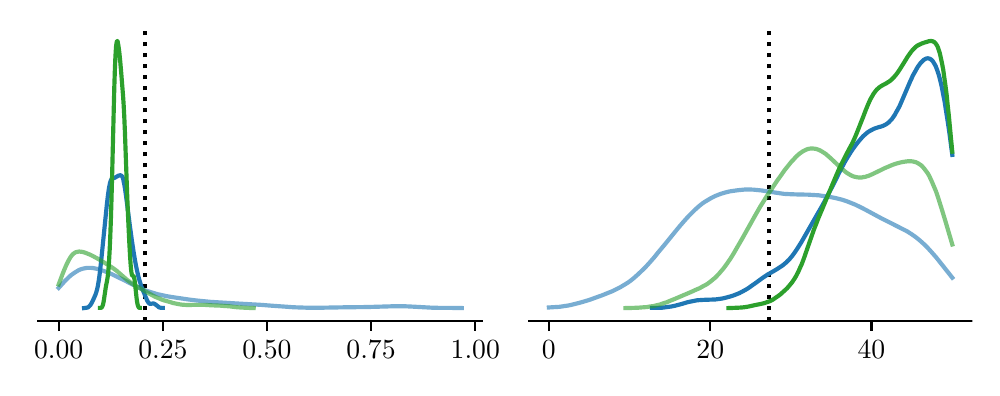 \begingroup%
\makeatletter%
\begin{pgfpicture}%
\pgfpathrectangle{\pgfpointorigin}{\pgfqpoint{4.723in}{1.7in}}%
\pgfusepath{use as bounding box, clip}%
\begin{pgfscope}%
\pgfsetbuttcap%
\pgfsetmiterjoin%
\pgfsetlinewidth{0.0pt}%
\definecolor{currentstroke}{rgb}{1.0,1.0,1.0}%
\pgfsetstrokecolor{currentstroke}%
\pgfsetstrokeopacity{0.0}%
\pgfsetdash{}{0pt}%
\pgfpathmoveto{\pgfqpoint{0.0in}{0.0in}}%
\pgfpathlineto{\pgfqpoint{4.723in}{0.0in}}%
\pgfpathlineto{\pgfqpoint{4.723in}{1.7in}}%
\pgfpathlineto{\pgfqpoint{0.0in}{1.7in}}%
\pgfpathclose%
\pgfusepath{}%
\end{pgfscope}%
\begin{pgfscope}%
\pgfsetbuttcap%
\pgfsetmiterjoin%
\definecolor{currentfill}{rgb}{1.0,1.0,1.0}%
\pgfsetfillcolor{currentfill}%
\pgfsetlinewidth{0.0pt}%
\definecolor{currentstroke}{rgb}{0.0,0.0,0.0}%
\pgfsetstrokecolor{currentstroke}%
\pgfsetstrokeopacity{0.0}%
\pgfsetdash{}{0pt}%
\pgfpathmoveto{\pgfqpoint{0.054in}{0.232in}}%
\pgfpathlineto{\pgfqpoint{2.272in}{0.232in}}%
\pgfpathlineto{\pgfqpoint{2.272in}{1.7in}}%
\pgfpathlineto{\pgfqpoint{0.054in}{1.7in}}%
\pgfpathclose%
\pgfusepath{fill}%
\end{pgfscope}%
\begin{pgfscope}%
\pgfsetbuttcap%
\pgfsetroundjoin%
\definecolor{currentfill}{rgb}{0.0,0.0,0.0}%
\pgfsetfillcolor{currentfill}%
\pgfsetlinewidth{0.803pt}%
\definecolor{currentstroke}{rgb}{0.0,0.0,0.0}%
\pgfsetstrokecolor{currentstroke}%
\pgfsetdash{}{0pt}%
\pgfsys@defobject{currentmarker}{\pgfqpoint{0.0in}{-0.049in}}{\pgfqpoint{0.0in}{0.0in}}{%
\pgfpathmoveto{\pgfqpoint{0.0in}{0.0in}}%
\pgfpathlineto{\pgfqpoint{0.0in}{-0.049in}}%
\pgfusepath{stroke,fill}%
}%
\begin{pgfscope}%
\pgfsys@transformshift{0.155in}{0.232in}%
\pgfsys@useobject{currentmarker}{}%
\end{pgfscope}%
\end{pgfscope}%
\begin{pgfscope}%
\definecolor{textcolor}{rgb}{0.0,0.0,0.0}%
\pgfsetstrokecolor{textcolor}%
\pgfsetfillcolor{textcolor}%
\pgftext[x=0.155in,y=0.134in,,top]{\color{textcolor}\rmfamily\fontsize{10.0}{12.0}\selectfont 0.00}%
\end{pgfscope}%
\begin{pgfscope}%
\pgfsetbuttcap%
\pgfsetroundjoin%
\definecolor{currentfill}{rgb}{0.0,0.0,0.0}%
\pgfsetfillcolor{currentfill}%
\pgfsetlinewidth{0.803pt}%
\definecolor{currentstroke}{rgb}{0.0,0.0,0.0}%
\pgfsetstrokecolor{currentstroke}%
\pgfsetdash{}{0pt}%
\pgfsys@defobject{currentmarker}{\pgfqpoint{0.0in}{-0.049in}}{\pgfqpoint{0.0in}{0.0in}}{%
\pgfpathmoveto{\pgfqpoint{0.0in}{0.0in}}%
\pgfpathlineto{\pgfqpoint{0.0in}{-0.049in}}%
\pgfusepath{stroke,fill}%
}%
\begin{pgfscope}%
\pgfsys@transformshift{0.676in}{0.232in}%
\pgfsys@useobject{currentmarker}{}%
\end{pgfscope}%
\end{pgfscope}%
\begin{pgfscope}%
\definecolor{textcolor}{rgb}{0.0,0.0,0.0}%
\pgfsetstrokecolor{textcolor}%
\pgfsetfillcolor{textcolor}%
\pgftext[x=0.676in,y=0.134in,,top]{\color{textcolor}\rmfamily\fontsize{10.0}{12.0}\selectfont 0.25}%
\end{pgfscope}%
\begin{pgfscope}%
\pgfsetbuttcap%
\pgfsetroundjoin%
\definecolor{currentfill}{rgb}{0.0,0.0,0.0}%
\pgfsetfillcolor{currentfill}%
\pgfsetlinewidth{0.803pt}%
\definecolor{currentstroke}{rgb}{0.0,0.0,0.0}%
\pgfsetstrokecolor{currentstroke}%
\pgfsetdash{}{0pt}%
\pgfsys@defobject{currentmarker}{\pgfqpoint{0.0in}{-0.049in}}{\pgfqpoint{0.0in}{0.0in}}{%
\pgfpathmoveto{\pgfqpoint{0.0in}{0.0in}}%
\pgfpathlineto{\pgfqpoint{0.0in}{-0.049in}}%
\pgfusepath{stroke,fill}%
}%
\begin{pgfscope}%
\pgfsys@transformshift{1.196in}{0.232in}%
\pgfsys@useobject{currentmarker}{}%
\end{pgfscope}%
\end{pgfscope}%
\begin{pgfscope}%
\definecolor{textcolor}{rgb}{0.0,0.0,0.0}%
\pgfsetstrokecolor{textcolor}%
\pgfsetfillcolor{textcolor}%
\pgftext[x=1.196in,y=0.134in,,top]{\color{textcolor}\rmfamily\fontsize{10.0}{12.0}\selectfont 0.50}%
\end{pgfscope}%
\begin{pgfscope}%
\pgfsetbuttcap%
\pgfsetroundjoin%
\definecolor{currentfill}{rgb}{0.0,0.0,0.0}%
\pgfsetfillcolor{currentfill}%
\pgfsetlinewidth{0.803pt}%
\definecolor{currentstroke}{rgb}{0.0,0.0,0.0}%
\pgfsetstrokecolor{currentstroke}%
\pgfsetdash{}{0pt}%
\pgfsys@defobject{currentmarker}{\pgfqpoint{0.0in}{-0.049in}}{\pgfqpoint{0.0in}{0.0in}}{%
\pgfpathmoveto{\pgfqpoint{0.0in}{0.0in}}%
\pgfpathlineto{\pgfqpoint{0.0in}{-0.049in}}%
\pgfusepath{stroke,fill}%
}%
\begin{pgfscope}%
\pgfsys@transformshift{1.717in}{0.232in}%
\pgfsys@useobject{currentmarker}{}%
\end{pgfscope}%
\end{pgfscope}%
\begin{pgfscope}%
\definecolor{textcolor}{rgb}{0.0,0.0,0.0}%
\pgfsetstrokecolor{textcolor}%
\pgfsetfillcolor{textcolor}%
\pgftext[x=1.717in,y=0.134in,,top]{\color{textcolor}\rmfamily\fontsize{10.0}{12.0}\selectfont 0.75}%
\end{pgfscope}%
\begin{pgfscope}%
\pgfsetbuttcap%
\pgfsetroundjoin%
\definecolor{currentfill}{rgb}{0.0,0.0,0.0}%
\pgfsetfillcolor{currentfill}%
\pgfsetlinewidth{0.803pt}%
\definecolor{currentstroke}{rgb}{0.0,0.0,0.0}%
\pgfsetstrokecolor{currentstroke}%
\pgfsetdash{}{0pt}%
\pgfsys@defobject{currentmarker}{\pgfqpoint{0.0in}{-0.049in}}{\pgfqpoint{0.0in}{0.0in}}{%
\pgfpathmoveto{\pgfqpoint{0.0in}{0.0in}}%
\pgfpathlineto{\pgfqpoint{0.0in}{-0.049in}}%
\pgfusepath{stroke,fill}%
}%
\begin{pgfscope}%
\pgfsys@transformshift{2.238in}{0.232in}%
\pgfsys@useobject{currentmarker}{}%
\end{pgfscope}%
\end{pgfscope}%
\begin{pgfscope}%
\definecolor{textcolor}{rgb}{0.0,0.0,0.0}%
\pgfsetstrokecolor{textcolor}%
\pgfsetfillcolor{textcolor}%
\pgftext[x=2.238in,y=0.134in,,top]{\color{textcolor}\rmfamily\fontsize{10.0}{12.0}\selectfont 1.00}%
\end{pgfscope}%
\begin{pgfscope}%
\pgfpathrectangle{\pgfqpoint{0.054in}{0.232in}}{\pgfqpoint{2.218in}{1.468in}}%
\pgfusepath{clip}%
\pgfsetbuttcap%
\pgfsetroundjoin%
\pgfsetlinewidth{1.506pt}%
\definecolor{currentstroke}{rgb}{0.0,0.0,0.0}%
\pgfsetstrokecolor{currentstroke}%
\pgfsetdash{{1.5pt}{2.475pt}}{0.0pt}%
\pgfpathmoveto{\pgfqpoint{0.586in}{0.232in}}%
\pgfpathlineto{\pgfqpoint{0.586in}{1.7in}}%
\pgfusepath{stroke}%
\end{pgfscope}%
\begin{pgfscope}%
\pgfpathrectangle{\pgfqpoint{0.054in}{0.232in}}{\pgfqpoint{2.218in}{1.468in}}%
\pgfusepath{clip}%
\pgfsetrectcap%
\pgfsetroundjoin%
\pgfsetlinewidth{1.506pt}%
\definecolor{currentstroke}{rgb}{0.122,0.467,0.706}%
\pgfsetstrokecolor{currentstroke}%
\pgfsetstrokeopacity{0.6}%
\pgfsetdash{}{0pt}%
\pgfpathmoveto{\pgfqpoint{0.155in}{0.399in}}%
\pgfpathlineto{\pgfqpoint{0.185in}{0.432in}}%
\pgfpathlineto{\pgfqpoint{0.195in}{0.442in}}%
\pgfpathlineto{\pgfqpoint{0.205in}{0.452in}}%
\pgfpathlineto{\pgfqpoint{0.215in}{0.461in}}%
\pgfpathlineto{\pgfqpoint{0.226in}{0.469in}}%
\pgfpathlineto{\pgfqpoint{0.236in}{0.476in}}%
\pgfpathlineto{\pgfqpoint{0.246in}{0.482in}}%
\pgfpathlineto{\pgfqpoint{0.256in}{0.488in}}%
\pgfpathlineto{\pgfqpoint{0.266in}{0.492in}}%
\pgfpathlineto{\pgfqpoint{0.276in}{0.495in}}%
\pgfpathlineto{\pgfqpoint{0.286in}{0.497in}}%
\pgfpathlineto{\pgfqpoint{0.296in}{0.499in}}%
\pgfpathlineto{\pgfqpoint{0.307in}{0.499in}}%
\pgfpathlineto{\pgfqpoint{0.317in}{0.499in}}%
\pgfpathlineto{\pgfqpoint{0.327in}{0.498in}}%
\pgfpathlineto{\pgfqpoint{0.337in}{0.496in}}%
\pgfpathlineto{\pgfqpoint{0.347in}{0.494in}}%
\pgfpathlineto{\pgfqpoint{0.357in}{0.491in}}%
\pgfpathlineto{\pgfqpoint{0.367in}{0.488in}}%
\pgfpathlineto{\pgfqpoint{0.388in}{0.481in}}%
\pgfpathlineto{\pgfqpoint{0.408in}{0.473in}}%
\pgfpathlineto{\pgfqpoint{0.428in}{0.464in}}%
\pgfpathlineto{\pgfqpoint{0.448in}{0.454in}}%
\pgfpathlineto{\pgfqpoint{0.479in}{0.439in}}%
\pgfpathlineto{\pgfqpoint{0.53in}{0.413in}}%
\pgfpathlineto{\pgfqpoint{0.55in}{0.403in}}%
\pgfpathlineto{\pgfqpoint{0.57in}{0.394in}}%
\pgfpathlineto{\pgfqpoint{0.59in}{0.386in}}%
\pgfpathlineto{\pgfqpoint{0.611in}{0.379in}}%
\pgfpathlineto{\pgfqpoint{0.631in}{0.373in}}%
\pgfpathlineto{\pgfqpoint{0.651in}{0.367in}}%
\pgfpathlineto{\pgfqpoint{0.671in}{0.363in}}%
\pgfpathlineto{\pgfqpoint{0.692in}{0.358in}}%
\pgfpathlineto{\pgfqpoint{0.722in}{0.353in}}%
\pgfpathlineto{\pgfqpoint{0.763in}{0.347in}}%
\pgfpathlineto{\pgfqpoint{0.803in}{0.341in}}%
\pgfpathlineto{\pgfqpoint{0.844in}{0.336in}}%
\pgfpathlineto{\pgfqpoint{0.874in}{0.333in}}%
\pgfpathlineto{\pgfqpoint{0.915in}{0.329in}}%
\pgfpathlineto{\pgfqpoint{0.965in}{0.326in}}%
\pgfpathlineto{\pgfqpoint{1.046in}{0.321in}}%
\pgfpathlineto{\pgfqpoint{1.168in}{0.314in}}%
\pgfpathlineto{\pgfqpoint{1.218in}{0.31in}}%
\pgfpathlineto{\pgfqpoint{1.289in}{0.305in}}%
\pgfpathlineto{\pgfqpoint{1.33in}{0.302in}}%
\pgfpathlineto{\pgfqpoint{1.36in}{0.301in}}%
\pgfpathlineto{\pgfqpoint{1.391in}{0.3in}}%
\pgfpathlineto{\pgfqpoint{1.431in}{0.3in}}%
\pgfpathlineto{\pgfqpoint{1.482in}{0.3in}}%
\pgfpathlineto{\pgfqpoint{1.593in}{0.302in}}%
\pgfpathlineto{\pgfqpoint{1.685in}{0.303in}}%
\pgfpathlineto{\pgfqpoint{1.725in}{0.304in}}%
\pgfpathlineto{\pgfqpoint{1.826in}{0.307in}}%
\pgfpathlineto{\pgfqpoint{1.857in}{0.307in}}%
\pgfpathlineto{\pgfqpoint{1.887in}{0.307in}}%
\pgfpathlineto{\pgfqpoint{1.928in}{0.305in}}%
\pgfpathlineto{\pgfqpoint{2.019in}{0.3in}}%
\pgfpathlineto{\pgfqpoint{2.059in}{0.299in}}%
\pgfpathlineto{\pgfqpoint{2.11in}{0.299in}}%
\pgfpathlineto{\pgfqpoint{2.171in}{0.298in}}%
\pgfpathlineto{\pgfqpoint{2.171in}{0.298in}}%
\pgfusepath{stroke}%
\end{pgfscope}%
\begin{pgfscope}%
\pgfpathrectangle{\pgfqpoint{0.054in}{0.232in}}{\pgfqpoint{2.218in}{1.468in}}%
\pgfusepath{clip}%
\pgfsetrectcap%
\pgfsetroundjoin%
\pgfsetlinewidth{1.506pt}%
\definecolor{currentstroke}{rgb}{0.122,0.467,0.706}%
\pgfsetstrokecolor{currentstroke}%
\pgfsetdash{}{0pt}%
\pgfpathmoveto{\pgfqpoint{0.282in}{0.298in}}%
\pgfpathlineto{\pgfqpoint{0.29in}{0.299in}}%
\pgfpathlineto{\pgfqpoint{0.296in}{0.3in}}%
\pgfpathlineto{\pgfqpoint{0.3in}{0.301in}}%
\pgfpathlineto{\pgfqpoint{0.304in}{0.303in}}%
\pgfpathlineto{\pgfqpoint{0.307in}{0.306in}}%
\pgfpathlineto{\pgfqpoint{0.311in}{0.31in}}%
\pgfpathlineto{\pgfqpoint{0.315in}{0.315in}}%
\pgfpathlineto{\pgfqpoint{0.319in}{0.322in}}%
\pgfpathlineto{\pgfqpoint{0.325in}{0.334in}}%
\pgfpathlineto{\pgfqpoint{0.333in}{0.351in}}%
\pgfpathlineto{\pgfqpoint{0.339in}{0.365in}}%
\pgfpathlineto{\pgfqpoint{0.343in}{0.377in}}%
\pgfpathlineto{\pgfqpoint{0.347in}{0.391in}}%
\pgfpathlineto{\pgfqpoint{0.351in}{0.409in}}%
\pgfpathlineto{\pgfqpoint{0.355in}{0.433in}}%
\pgfpathlineto{\pgfqpoint{0.359in}{0.461in}}%
\pgfpathlineto{\pgfqpoint{0.363in}{0.494in}}%
\pgfpathlineto{\pgfqpoint{0.369in}{0.549in}}%
\pgfpathlineto{\pgfqpoint{0.396in}{0.817in}}%
\pgfpathlineto{\pgfqpoint{0.402in}{0.867in}}%
\pgfpathlineto{\pgfqpoint{0.406in}{0.895in}}%
\pgfpathlineto{\pgfqpoint{0.41in}{0.916in}}%
\pgfpathlineto{\pgfqpoint{0.412in}{0.925in}}%
\pgfpathlineto{\pgfqpoint{0.414in}{0.931in}}%
\pgfpathlineto{\pgfqpoint{0.416in}{0.937in}}%
\pgfpathlineto{\pgfqpoint{0.418in}{0.94in}}%
\pgfpathlineto{\pgfqpoint{0.42in}{0.943in}}%
\pgfpathlineto{\pgfqpoint{0.422in}{0.945in}}%
\pgfpathlineto{\pgfqpoint{0.424in}{0.946in}}%
\pgfpathlineto{\pgfqpoint{0.428in}{0.947in}}%
\pgfpathlineto{\pgfqpoint{0.434in}{0.949in}}%
\pgfpathlineto{\pgfqpoint{0.438in}{0.951in}}%
\pgfpathlineto{\pgfqpoint{0.454in}{0.96in}}%
\pgfpathlineto{\pgfqpoint{0.458in}{0.961in}}%
\pgfpathlineto{\pgfqpoint{0.462in}{0.962in}}%
\pgfpathlineto{\pgfqpoint{0.464in}{0.962in}}%
\pgfpathlineto{\pgfqpoint{0.466in}{0.961in}}%
\pgfpathlineto{\pgfqpoint{0.468in}{0.96in}}%
\pgfpathlineto{\pgfqpoint{0.47in}{0.959in}}%
\pgfpathlineto{\pgfqpoint{0.472in}{0.956in}}%
\pgfpathlineto{\pgfqpoint{0.474in}{0.953in}}%
\pgfpathlineto{\pgfqpoint{0.476in}{0.948in}}%
\pgfpathlineto{\pgfqpoint{0.478in}{0.942in}}%
\pgfpathlineto{\pgfqpoint{0.479in}{0.935in}}%
\pgfpathlineto{\pgfqpoint{0.483in}{0.917in}}%
\pgfpathlineto{\pgfqpoint{0.487in}{0.893in}}%
\pgfpathlineto{\pgfqpoint{0.491in}{0.865in}}%
\pgfpathlineto{\pgfqpoint{0.499in}{0.803in}}%
\pgfpathlineto{\pgfqpoint{0.511in}{0.709in}}%
\pgfpathlineto{\pgfqpoint{0.521in}{0.636in}}%
\pgfpathlineto{\pgfqpoint{0.529in}{0.583in}}%
\pgfpathlineto{\pgfqpoint{0.535in}{0.546in}}%
\pgfpathlineto{\pgfqpoint{0.541in}{0.513in}}%
\pgfpathlineto{\pgfqpoint{0.547in}{0.484in}}%
\pgfpathlineto{\pgfqpoint{0.553in}{0.458in}}%
\pgfpathlineto{\pgfqpoint{0.559in}{0.436in}}%
\pgfpathlineto{\pgfqpoint{0.563in}{0.424in}}%
\pgfpathlineto{\pgfqpoint{0.568in}{0.407in}}%
\pgfpathlineto{\pgfqpoint{0.596in}{0.339in}}%
\pgfpathlineto{\pgfqpoint{0.6in}{0.331in}}%
\pgfpathlineto{\pgfqpoint{0.604in}{0.325in}}%
\pgfpathlineto{\pgfqpoint{0.606in}{0.323in}}%
\pgfpathlineto{\pgfqpoint{0.608in}{0.321in}}%
\pgfpathlineto{\pgfqpoint{0.61in}{0.32in}}%
\pgfpathlineto{\pgfqpoint{0.612in}{0.319in}}%
\pgfpathlineto{\pgfqpoint{0.616in}{0.319in}}%
\pgfpathlineto{\pgfqpoint{0.62in}{0.32in}}%
\pgfpathlineto{\pgfqpoint{0.626in}{0.321in}}%
\pgfpathlineto{\pgfqpoint{0.63in}{0.321in}}%
\pgfpathlineto{\pgfqpoint{0.634in}{0.319in}}%
\pgfpathlineto{\pgfqpoint{0.638in}{0.317in}}%
\pgfpathlineto{\pgfqpoint{0.644in}{0.312in}}%
\pgfpathlineto{\pgfqpoint{0.652in}{0.306in}}%
\pgfpathlineto{\pgfqpoint{0.655in}{0.303in}}%
\pgfpathlineto{\pgfqpoint{0.659in}{0.301in}}%
\pgfpathlineto{\pgfqpoint{0.663in}{0.3in}}%
\pgfpathlineto{\pgfqpoint{0.669in}{0.299in}}%
\pgfpathlineto{\pgfqpoint{0.675in}{0.299in}}%
\pgfpathlineto{\pgfqpoint{0.675in}{0.299in}}%
\pgfusepath{stroke}%
\end{pgfscope}%
\begin{pgfscope}%
\pgfpathrectangle{\pgfqpoint{0.054in}{0.232in}}{\pgfqpoint{2.218in}{1.468in}}%
\pgfusepath{clip}%
\pgfsetrectcap%
\pgfsetroundjoin%
\pgfsetlinewidth{1.506pt}%
\definecolor{currentstroke}{rgb}{0.173,0.627,0.173}%
\pgfsetstrokecolor{currentstroke}%
\pgfsetstrokeopacity{0.6}%
\pgfsetdash{}{0pt}%
\pgfpathmoveto{\pgfqpoint{0.155in}{0.416in}}%
\pgfpathlineto{\pgfqpoint{0.174in}{0.467in}}%
\pgfpathlineto{\pgfqpoint{0.184in}{0.492in}}%
\pgfpathlineto{\pgfqpoint{0.194in}{0.515in}}%
\pgfpathlineto{\pgfqpoint{0.199in}{0.525in}}%
\pgfpathlineto{\pgfqpoint{0.204in}{0.535in}}%
\pgfpathlineto{\pgfqpoint{0.209in}{0.544in}}%
\pgfpathlineto{\pgfqpoint{0.213in}{0.551in}}%
\pgfpathlineto{\pgfqpoint{0.218in}{0.558in}}%
\pgfpathlineto{\pgfqpoint{0.223in}{0.564in}}%
\pgfpathlineto{\pgfqpoint{0.228in}{0.569in}}%
\pgfpathlineto{\pgfqpoint{0.233in}{0.573in}}%
\pgfpathlineto{\pgfqpoint{0.238in}{0.576in}}%
\pgfpathlineto{\pgfqpoint{0.243in}{0.578in}}%
\pgfpathlineto{\pgfqpoint{0.248in}{0.579in}}%
\pgfpathlineto{\pgfqpoint{0.253in}{0.58in}}%
\pgfpathlineto{\pgfqpoint{0.258in}{0.581in}}%
\pgfpathlineto{\pgfqpoint{0.262in}{0.58in}}%
\pgfpathlineto{\pgfqpoint{0.267in}{0.58in}}%
\pgfpathlineto{\pgfqpoint{0.277in}{0.578in}}%
\pgfpathlineto{\pgfqpoint{0.287in}{0.575in}}%
\pgfpathlineto{\pgfqpoint{0.297in}{0.571in}}%
\pgfpathlineto{\pgfqpoint{0.312in}{0.565in}}%
\pgfpathlineto{\pgfqpoint{0.326in}{0.558in}}%
\pgfpathlineto{\pgfqpoint{0.341in}{0.55in}}%
\pgfpathlineto{\pgfqpoint{0.361in}{0.539in}}%
\pgfpathlineto{\pgfqpoint{0.4in}{0.515in}}%
\pgfpathlineto{\pgfqpoint{0.414in}{0.506in}}%
\pgfpathlineto{\pgfqpoint{0.429in}{0.496in}}%
\pgfpathlineto{\pgfqpoint{0.444in}{0.485in}}%
\pgfpathlineto{\pgfqpoint{0.459in}{0.472in}}%
\pgfpathlineto{\pgfqpoint{0.498in}{0.438in}}%
\pgfpathlineto{\pgfqpoint{0.508in}{0.431in}}%
\pgfpathlineto{\pgfqpoint{0.517in}{0.424in}}%
\pgfpathlineto{\pgfqpoint{0.527in}{0.417in}}%
\pgfpathlineto{\pgfqpoint{0.542in}{0.408in}}%
\pgfpathlineto{\pgfqpoint{0.562in}{0.397in}}%
\pgfpathlineto{\pgfqpoint{0.591in}{0.38in}}%
\pgfpathlineto{\pgfqpoint{0.625in}{0.361in}}%
\pgfpathlineto{\pgfqpoint{0.64in}{0.353in}}%
\pgfpathlineto{\pgfqpoint{0.655in}{0.347in}}%
\pgfpathlineto{\pgfqpoint{0.669in}{0.341in}}%
\pgfpathlineto{\pgfqpoint{0.684in}{0.336in}}%
\pgfpathlineto{\pgfqpoint{0.709in}{0.329in}}%
\pgfpathlineto{\pgfqpoint{0.728in}{0.323in}}%
\pgfpathlineto{\pgfqpoint{0.743in}{0.32in}}%
\pgfpathlineto{\pgfqpoint{0.758in}{0.317in}}%
\pgfpathlineto{\pgfqpoint{0.772in}{0.315in}}%
\pgfpathlineto{\pgfqpoint{0.787in}{0.314in}}%
\pgfpathlineto{\pgfqpoint{0.802in}{0.313in}}%
\pgfpathlineto{\pgfqpoint{0.826in}{0.314in}}%
\pgfpathlineto{\pgfqpoint{0.861in}{0.314in}}%
\pgfpathlineto{\pgfqpoint{0.885in}{0.314in}}%
\pgfpathlineto{\pgfqpoint{0.915in}{0.312in}}%
\pgfpathlineto{\pgfqpoint{0.964in}{0.31in}}%
\pgfpathlineto{\pgfqpoint{0.988in}{0.308in}}%
\pgfpathlineto{\pgfqpoint{1.008in}{0.307in}}%
\pgfpathlineto{\pgfqpoint{1.037in}{0.303in}}%
\pgfpathlineto{\pgfqpoint{1.062in}{0.301in}}%
\pgfpathlineto{\pgfqpoint{1.081in}{0.3in}}%
\pgfpathlineto{\pgfqpoint{1.101in}{0.299in}}%
\pgfpathlineto{\pgfqpoint{1.13in}{0.298in}}%
\pgfpathlineto{\pgfqpoint{1.13in}{0.298in}}%
\pgfusepath{stroke}%
\end{pgfscope}%
\begin{pgfscope}%
\pgfpathrectangle{\pgfqpoint{0.054in}{0.232in}}{\pgfqpoint{2.218in}{1.468in}}%
\pgfusepath{clip}%
\pgfsetrectcap%
\pgfsetroundjoin%
\pgfsetlinewidth{1.506pt}%
\definecolor{currentstroke}{rgb}{0.173,0.627,0.173}%
\pgfsetstrokecolor{currentstroke}%
\pgfsetdash{}{0pt}%
\pgfpathmoveto{\pgfqpoint{0.362in}{0.299in}}%
\pgfpathlineto{\pgfqpoint{0.366in}{0.299in}}%
\pgfpathlineto{\pgfqpoint{0.368in}{0.3in}}%
\pgfpathlineto{\pgfqpoint{0.37in}{0.301in}}%
\pgfpathlineto{\pgfqpoint{0.372in}{0.304in}}%
\pgfpathlineto{\pgfqpoint{0.374in}{0.308in}}%
\pgfpathlineto{\pgfqpoint{0.376in}{0.313in}}%
\pgfpathlineto{\pgfqpoint{0.378in}{0.321in}}%
\pgfpathlineto{\pgfqpoint{0.38in}{0.332in}}%
\pgfpathlineto{\pgfqpoint{0.383in}{0.351in}}%
\pgfpathlineto{\pgfqpoint{0.391in}{0.405in}}%
\pgfpathlineto{\pgfqpoint{0.395in}{0.425in}}%
\pgfpathlineto{\pgfqpoint{0.398in}{0.441in}}%
\pgfpathlineto{\pgfqpoint{0.4in}{0.454in}}%
\pgfpathlineto{\pgfqpoint{0.402in}{0.471in}}%
\pgfpathlineto{\pgfqpoint{0.404in}{0.492in}}%
\pgfpathlineto{\pgfqpoint{0.407in}{0.535in}}%
\pgfpathlineto{\pgfqpoint{0.41in}{0.589in}}%
\pgfpathlineto{\pgfqpoint{0.413in}{0.657in}}%
\pgfpathlineto{\pgfqpoint{0.416in}{0.74in}}%
\pgfpathlineto{\pgfqpoint{0.419in}{0.839in}}%
\pgfpathlineto{\pgfqpoint{0.423in}{0.992in}}%
\pgfpathlineto{\pgfqpoint{0.433in}{1.398in}}%
\pgfpathlineto{\pgfqpoint{0.436in}{1.491in}}%
\pgfpathlineto{\pgfqpoint{0.438in}{1.54in}}%
\pgfpathlineto{\pgfqpoint{0.44in}{1.578in}}%
\pgfpathlineto{\pgfqpoint{0.442in}{1.605in}}%
\pgfpathlineto{\pgfqpoint{0.444in}{1.622in}}%
\pgfpathlineto{\pgfqpoint{0.445in}{1.627in}}%
\pgfpathlineto{\pgfqpoint{0.446in}{1.631in}}%
\pgfpathlineto{\pgfqpoint{0.447in}{1.633in}}%
\pgfpathlineto{\pgfqpoint{0.448in}{1.633in}}%
\pgfpathlineto{\pgfqpoint{0.449in}{1.632in}}%
\pgfpathlineto{\pgfqpoint{0.45in}{1.63in}}%
\pgfpathlineto{\pgfqpoint{0.451in}{1.624in}}%
\pgfpathlineto{\pgfqpoint{0.453in}{1.614in}}%
\pgfpathlineto{\pgfqpoint{0.456in}{1.594in}}%
\pgfpathlineto{\pgfqpoint{0.459in}{1.569in}}%
\pgfpathlineto{\pgfqpoint{0.463in}{1.529in}}%
\pgfpathlineto{\pgfqpoint{0.468in}{1.471in}}%
\pgfpathlineto{\pgfqpoint{0.477in}{1.358in}}%
\pgfpathlineto{\pgfqpoint{0.48in}{1.312in}}%
\pgfpathlineto{\pgfqpoint{0.483in}{1.255in}}%
\pgfpathlineto{\pgfqpoint{0.486in}{1.184in}}%
\pgfpathlineto{\pgfqpoint{0.491in}{1.045in}}%
\pgfpathlineto{\pgfqpoint{0.498in}{0.851in}}%
\pgfpathlineto{\pgfqpoint{0.503in}{0.732in}}%
\pgfpathlineto{\pgfqpoint{0.508in}{0.628in}}%
\pgfpathlineto{\pgfqpoint{0.512in}{0.556in}}%
\pgfpathlineto{\pgfqpoint{0.515in}{0.513in}}%
\pgfpathlineto{\pgfqpoint{0.517in}{0.491in}}%
\pgfpathlineto{\pgfqpoint{0.519in}{0.475in}}%
\pgfpathlineto{\pgfqpoint{0.521in}{0.465in}}%
\pgfpathlineto{\pgfqpoint{0.522in}{0.462in}}%
\pgfpathlineto{\pgfqpoint{0.523in}{0.461in}}%
\pgfpathlineto{\pgfqpoint{0.524in}{0.46in}}%
\pgfpathlineto{\pgfqpoint{0.525in}{0.459in}}%
\pgfpathlineto{\pgfqpoint{0.528in}{0.459in}}%
\pgfpathlineto{\pgfqpoint{0.529in}{0.459in}}%
\pgfpathlineto{\pgfqpoint{0.53in}{0.457in}}%
\pgfpathlineto{\pgfqpoint{0.531in}{0.455in}}%
\pgfpathlineto{\pgfqpoint{0.532in}{0.452in}}%
\pgfpathlineto{\pgfqpoint{0.534in}{0.442in}}%
\pgfpathlineto{\pgfqpoint{0.536in}{0.427in}}%
\pgfpathlineto{\pgfqpoint{0.539in}{0.4in}}%
\pgfpathlineto{\pgfqpoint{0.544in}{0.352in}}%
\pgfpathlineto{\pgfqpoint{0.547in}{0.33in}}%
\pgfpathlineto{\pgfqpoint{0.549in}{0.319in}}%
\pgfpathlineto{\pgfqpoint{0.551in}{0.311in}}%
\pgfpathlineto{\pgfqpoint{0.553in}{0.306in}}%
\pgfpathlineto{\pgfqpoint{0.555in}{0.302in}}%
\pgfpathlineto{\pgfqpoint{0.557in}{0.3in}}%
\pgfpathlineto{\pgfqpoint{0.559in}{0.299in}}%
\pgfpathlineto{\pgfqpoint{0.56in}{0.299in}}%
\pgfpathlineto{\pgfqpoint{0.56in}{0.299in}}%
\pgfusepath{stroke}%
\end{pgfscope}%
\begin{pgfscope}%
\pgfsetrectcap%
\pgfsetmiterjoin%
\pgfsetlinewidth{0.803pt}%
\definecolor{currentstroke}{rgb}{0.0,0.0,0.0}%
\pgfsetstrokecolor{currentstroke}%
\pgfsetdash{}{0pt}%
\pgfpathmoveto{\pgfqpoint{0.054in}{0.232in}}%
\pgfpathlineto{\pgfqpoint{2.272in}{0.232in}}%
\pgfusepath{stroke}%
\end{pgfscope}%
\begin{pgfscope}%
\pgfsetbuttcap%
\pgfsetmiterjoin%
\definecolor{currentfill}{rgb}{1.0,1.0,1.0}%
\pgfsetfillcolor{currentfill}%
\pgfsetlinewidth{0.0pt}%
\definecolor{currentstroke}{rgb}{0.0,0.0,0.0}%
\pgfsetstrokecolor{currentstroke}%
\pgfsetstrokeopacity{0.0}%
\pgfsetdash{}{0pt}%
\pgfpathmoveto{\pgfqpoint{2.506in}{0.232in}}%
\pgfpathlineto{\pgfqpoint{4.723in}{0.232in}}%
\pgfpathlineto{\pgfqpoint{4.723in}{1.7in}}%
\pgfpathlineto{\pgfqpoint{2.506in}{1.7in}}%
\pgfpathclose%
\pgfusepath{fill}%
\end{pgfscope}%
\begin{pgfscope}%
\pgfsetbuttcap%
\pgfsetroundjoin%
\definecolor{currentfill}{rgb}{0.0,0.0,0.0}%
\pgfsetfillcolor{currentfill}%
\pgfsetlinewidth{0.803pt}%
\definecolor{currentstroke}{rgb}{0.0,0.0,0.0}%
\pgfsetstrokecolor{currentstroke}%
\pgfsetdash{}{0pt}%
\pgfsys@defobject{currentmarker}{\pgfqpoint{0.0in}{-0.049in}}{\pgfqpoint{0.0in}{0.0in}}{%
\pgfpathmoveto{\pgfqpoint{0.0in}{0.0in}}%
\pgfpathlineto{\pgfqpoint{0.0in}{-0.049in}}%
\pgfusepath{stroke,fill}%
}%
\begin{pgfscope}%
\pgfsys@transformshift{2.606in}{0.232in}%
\pgfsys@useobject{currentmarker}{}%
\end{pgfscope}%
\end{pgfscope}%
\begin{pgfscope}%
\definecolor{textcolor}{rgb}{0.0,0.0,0.0}%
\pgfsetstrokecolor{textcolor}%
\pgfsetfillcolor{textcolor}%
\pgftext[x=2.606in,y=0.134in,,top]{\color{textcolor}\rmfamily\fontsize{10.0}{12.0}\selectfont 0}%
\end{pgfscope}%
\begin{pgfscope}%
\pgfsetbuttcap%
\pgfsetroundjoin%
\definecolor{currentfill}{rgb}{0.0,0.0,0.0}%
\pgfsetfillcolor{currentfill}%
\pgfsetlinewidth{0.803pt}%
\definecolor{currentstroke}{rgb}{0.0,0.0,0.0}%
\pgfsetstrokecolor{currentstroke}%
\pgfsetdash{}{0pt}%
\pgfsys@defobject{currentmarker}{\pgfqpoint{0.0in}{-0.049in}}{\pgfqpoint{0.0in}{0.0in}}{%
\pgfpathmoveto{\pgfqpoint{0.0in}{0.0in}}%
\pgfpathlineto{\pgfqpoint{0.0in}{-0.049in}}%
\pgfusepath{stroke,fill}%
}%
\begin{pgfscope}%
\pgfsys@transformshift{3.413in}{0.232in}%
\pgfsys@useobject{currentmarker}{}%
\end{pgfscope}%
\end{pgfscope}%
\begin{pgfscope}%
\definecolor{textcolor}{rgb}{0.0,0.0,0.0}%
\pgfsetstrokecolor{textcolor}%
\pgfsetfillcolor{textcolor}%
\pgftext[x=3.413in,y=0.134in,,top]{\color{textcolor}\rmfamily\fontsize{10.0}{12.0}\selectfont 20}%
\end{pgfscope}%
\begin{pgfscope}%
\pgfsetbuttcap%
\pgfsetroundjoin%
\definecolor{currentfill}{rgb}{0.0,0.0,0.0}%
\pgfsetfillcolor{currentfill}%
\pgfsetlinewidth{0.803pt}%
\definecolor{currentstroke}{rgb}{0.0,0.0,0.0}%
\pgfsetstrokecolor{currentstroke}%
\pgfsetdash{}{0pt}%
\pgfsys@defobject{currentmarker}{\pgfqpoint{0.0in}{-0.049in}}{\pgfqpoint{0.0in}{0.0in}}{%
\pgfpathmoveto{\pgfqpoint{0.0in}{0.0in}}%
\pgfpathlineto{\pgfqpoint{0.0in}{-0.049in}}%
\pgfusepath{stroke,fill}%
}%
\begin{pgfscope}%
\pgfsys@transformshift{4.219in}{0.232in}%
\pgfsys@useobject{currentmarker}{}%
\end{pgfscope}%
\end{pgfscope}%
\begin{pgfscope}%
\definecolor{textcolor}{rgb}{0.0,0.0,0.0}%
\pgfsetstrokecolor{textcolor}%
\pgfsetfillcolor{textcolor}%
\pgftext[x=4.219in,y=0.134in,,top]{\color{textcolor}\rmfamily\fontsize{10.0}{12.0}\selectfont 40}%
\end{pgfscope}%
\begin{pgfscope}%
\pgfpathrectangle{\pgfqpoint{2.506in}{0.232in}}{\pgfqpoint{2.218in}{1.468in}}%
\pgfusepath{clip}%
\pgfsetbuttcap%
\pgfsetroundjoin%
\pgfsetlinewidth{1.506pt}%
\definecolor{currentstroke}{rgb}{0.0,0.0,0.0}%
\pgfsetstrokecolor{currentstroke}%
\pgfsetdash{{1.5pt}{2.475pt}}{0.0pt}%
\pgfpathmoveto{\pgfqpoint{3.707in}{0.232in}}%
\pgfpathlineto{\pgfqpoint{3.707in}{1.7in}}%
\pgfusepath{stroke}%
\end{pgfscope}%
\begin{pgfscope}%
\pgfpathrectangle{\pgfqpoint{2.506in}{0.232in}}{\pgfqpoint{2.218in}{1.468in}}%
\pgfusepath{clip}%
\pgfsetrectcap%
\pgfsetroundjoin%
\pgfsetlinewidth{1.506pt}%
\definecolor{currentstroke}{rgb}{0.122,0.467,0.706}%
\pgfsetstrokecolor{currentstroke}%
\pgfsetstrokeopacity{0.6}%
\pgfsetdash{}{0pt}%
\pgfpathmoveto{\pgfqpoint{2.606in}{0.301in}}%
\pgfpathlineto{\pgfqpoint{2.637in}{0.303in}}%
\pgfpathlineto{\pgfqpoint{2.657in}{0.304in}}%
\pgfpathlineto{\pgfqpoint{2.677in}{0.307in}}%
\pgfpathlineto{\pgfqpoint{2.698in}{0.31in}}%
\pgfpathlineto{\pgfqpoint{2.718in}{0.314in}}%
\pgfpathlineto{\pgfqpoint{2.738in}{0.319in}}%
\pgfpathlineto{\pgfqpoint{2.758in}{0.324in}}%
\pgfpathlineto{\pgfqpoint{2.779in}{0.33in}}%
\pgfpathlineto{\pgfqpoint{2.809in}{0.339in}}%
\pgfpathlineto{\pgfqpoint{2.839in}{0.35in}}%
\pgfpathlineto{\pgfqpoint{2.87in}{0.361in}}%
\pgfpathlineto{\pgfqpoint{2.9in}{0.373in}}%
\pgfpathlineto{\pgfqpoint{2.92in}{0.381in}}%
\pgfpathlineto{\pgfqpoint{2.941in}{0.391in}}%
\pgfpathlineto{\pgfqpoint{2.961in}{0.401in}}%
\pgfpathlineto{\pgfqpoint{2.981in}{0.413in}}%
\pgfpathlineto{\pgfqpoint{2.991in}{0.419in}}%
\pgfpathlineto{\pgfqpoint{3.002in}{0.426in}}%
\pgfpathlineto{\pgfqpoint{3.012in}{0.433in}}%
\pgfpathlineto{\pgfqpoint{3.022in}{0.441in}}%
\pgfpathlineto{\pgfqpoint{3.032in}{0.449in}}%
\pgfpathlineto{\pgfqpoint{3.042in}{0.458in}}%
\pgfpathlineto{\pgfqpoint{3.052in}{0.467in}}%
\pgfpathlineto{\pgfqpoint{3.072in}{0.486in}}%
\pgfpathlineto{\pgfqpoint{3.093in}{0.507in}}%
\pgfpathlineto{\pgfqpoint{3.113in}{0.529in}}%
\pgfpathlineto{\pgfqpoint{3.133in}{0.552in}}%
\pgfpathlineto{\pgfqpoint{3.153in}{0.577in}}%
\pgfpathlineto{\pgfqpoint{3.184in}{0.614in}}%
\pgfpathlineto{\pgfqpoint{3.245in}{0.689in}}%
\pgfpathlineto{\pgfqpoint{3.265in}{0.713in}}%
\pgfpathlineto{\pgfqpoint{3.285in}{0.736in}}%
\pgfpathlineto{\pgfqpoint{3.305in}{0.758in}}%
\pgfpathlineto{\pgfqpoint{3.326in}{0.779in}}%
\pgfpathlineto{\pgfqpoint{3.336in}{0.789in}}%
\pgfpathlineto{\pgfqpoint{3.346in}{0.798in}}%
\pgfpathlineto{\pgfqpoint{3.356in}{0.807in}}%
\pgfpathlineto{\pgfqpoint{3.366in}{0.815in}}%
\pgfpathlineto{\pgfqpoint{3.376in}{0.823in}}%
\pgfpathlineto{\pgfqpoint{3.387in}{0.83in}}%
\pgfpathlineto{\pgfqpoint{3.397in}{0.836in}}%
\pgfpathlineto{\pgfqpoint{3.407in}{0.842in}}%
\pgfpathlineto{\pgfqpoint{3.417in}{0.848in}}%
\pgfpathlineto{\pgfqpoint{3.427in}{0.853in}}%
\pgfpathlineto{\pgfqpoint{3.437in}{0.858in}}%
\pgfpathlineto{\pgfqpoint{3.447in}{0.862in}}%
\pgfpathlineto{\pgfqpoint{3.457in}{0.866in}}%
\pgfpathlineto{\pgfqpoint{3.468in}{0.87in}}%
\pgfpathlineto{\pgfqpoint{3.488in}{0.876in}}%
\pgfpathlineto{\pgfqpoint{3.508in}{0.881in}}%
\pgfpathlineto{\pgfqpoint{3.528in}{0.884in}}%
\pgfpathlineto{\pgfqpoint{3.549in}{0.887in}}%
\pgfpathlineto{\pgfqpoint{3.569in}{0.889in}}%
\pgfpathlineto{\pgfqpoint{3.589in}{0.891in}}%
\pgfpathlineto{\pgfqpoint{3.609in}{0.891in}}%
\pgfpathlineto{\pgfqpoint{3.63in}{0.89in}}%
\pgfpathlineto{\pgfqpoint{3.65in}{0.888in}}%
\pgfpathlineto{\pgfqpoint{3.67in}{0.886in}}%
\pgfpathlineto{\pgfqpoint{3.701in}{0.881in}}%
\pgfpathlineto{\pgfqpoint{3.741in}{0.875in}}%
\pgfpathlineto{\pgfqpoint{3.761in}{0.872in}}%
\pgfpathlineto{\pgfqpoint{3.782in}{0.869in}}%
\pgfpathlineto{\pgfqpoint{3.802in}{0.868in}}%
\pgfpathlineto{\pgfqpoint{3.822in}{0.867in}}%
\pgfpathlineto{\pgfqpoint{3.853in}{0.866in}}%
\pgfpathlineto{\pgfqpoint{3.903in}{0.865in}}%
\pgfpathlineto{\pgfqpoint{3.934in}{0.863in}}%
\pgfpathlineto{\pgfqpoint{3.954in}{0.862in}}%
\pgfpathlineto{\pgfqpoint{3.974in}{0.859in}}%
\pgfpathlineto{\pgfqpoint{3.994in}{0.857in}}%
\pgfpathlineto{\pgfqpoint{4.015in}{0.853in}}%
\pgfpathlineto{\pgfqpoint{4.035in}{0.849in}}%
\pgfpathlineto{\pgfqpoint{4.055in}{0.844in}}%
\pgfpathlineto{\pgfqpoint{4.075in}{0.839in}}%
\pgfpathlineto{\pgfqpoint{4.096in}{0.832in}}%
\pgfpathlineto{\pgfqpoint{4.116in}{0.824in}}%
\pgfpathlineto{\pgfqpoint{4.136in}{0.816in}}%
\pgfpathlineto{\pgfqpoint{4.157in}{0.806in}}%
\pgfpathlineto{\pgfqpoint{4.177in}{0.796in}}%
\pgfpathlineto{\pgfqpoint{4.207in}{0.78in}}%
\pgfpathlineto{\pgfqpoint{4.268in}{0.747in}}%
\pgfpathlineto{\pgfqpoint{4.298in}{0.732in}}%
\pgfpathlineto{\pgfqpoint{4.379in}{0.691in}}%
\pgfpathlineto{\pgfqpoint{4.4in}{0.68in}}%
\pgfpathlineto{\pgfqpoint{4.42in}{0.667in}}%
\pgfpathlineto{\pgfqpoint{4.43in}{0.66in}}%
\pgfpathlineto{\pgfqpoint{4.44in}{0.653in}}%
\pgfpathlineto{\pgfqpoint{4.45in}{0.645in}}%
\pgfpathlineto{\pgfqpoint{4.461in}{0.636in}}%
\pgfpathlineto{\pgfqpoint{4.471in}{0.627in}}%
\pgfpathlineto{\pgfqpoint{4.481in}{0.618in}}%
\pgfpathlineto{\pgfqpoint{4.491in}{0.608in}}%
\pgfpathlineto{\pgfqpoint{4.501in}{0.598in}}%
\pgfpathlineto{\pgfqpoint{4.521in}{0.576in}}%
\pgfpathlineto{\pgfqpoint{4.542in}{0.552in}}%
\pgfpathlineto{\pgfqpoint{4.562in}{0.527in}}%
\pgfpathlineto{\pgfqpoint{4.623in}{0.45in}}%
\pgfpathlineto{\pgfqpoint{4.623in}{0.45in}}%
\pgfusepath{stroke}%
\end{pgfscope}%
\begin{pgfscope}%
\pgfpathrectangle{\pgfqpoint{2.506in}{0.232in}}{\pgfqpoint{2.218in}{1.468in}}%
\pgfusepath{clip}%
\pgfsetrectcap%
\pgfsetroundjoin%
\pgfsetlinewidth{1.506pt}%
\definecolor{currentstroke}{rgb}{0.122,0.467,0.706}%
\pgfsetstrokecolor{currentstroke}%
\pgfsetdash{}{0pt}%
\pgfpathmoveto{\pgfqpoint{3.121in}{0.299in}}%
\pgfpathlineto{\pgfqpoint{3.151in}{0.299in}}%
\pgfpathlineto{\pgfqpoint{3.174in}{0.3in}}%
\pgfpathlineto{\pgfqpoint{3.189in}{0.302in}}%
\pgfpathlineto{\pgfqpoint{3.204in}{0.304in}}%
\pgfpathlineto{\pgfqpoint{3.219in}{0.306in}}%
\pgfpathlineto{\pgfqpoint{3.234in}{0.309in}}%
\pgfpathlineto{\pgfqpoint{3.249in}{0.313in}}%
\pgfpathlineto{\pgfqpoint{3.272in}{0.319in}}%
\pgfpathlineto{\pgfqpoint{3.302in}{0.328in}}%
\pgfpathlineto{\pgfqpoint{3.317in}{0.331in}}%
\pgfpathlineto{\pgfqpoint{3.332in}{0.334in}}%
\pgfpathlineto{\pgfqpoint{3.347in}{0.337in}}%
\pgfpathlineto{\pgfqpoint{3.363in}{0.338in}}%
\pgfpathlineto{\pgfqpoint{3.378in}{0.339in}}%
\pgfpathlineto{\pgfqpoint{3.438in}{0.341in}}%
\pgfpathlineto{\pgfqpoint{3.453in}{0.343in}}%
\pgfpathlineto{\pgfqpoint{3.468in}{0.345in}}%
\pgfpathlineto{\pgfqpoint{3.483in}{0.348in}}%
\pgfpathlineto{\pgfqpoint{3.498in}{0.352in}}%
\pgfpathlineto{\pgfqpoint{3.513in}{0.356in}}%
\pgfpathlineto{\pgfqpoint{3.529in}{0.361in}}%
\pgfpathlineto{\pgfqpoint{3.544in}{0.367in}}%
\pgfpathlineto{\pgfqpoint{3.559in}{0.373in}}%
\pgfpathlineto{\pgfqpoint{3.574in}{0.381in}}%
\pgfpathlineto{\pgfqpoint{3.589in}{0.389in}}%
\pgfpathlineto{\pgfqpoint{3.604in}{0.398in}}%
\pgfpathlineto{\pgfqpoint{3.619in}{0.409in}}%
\pgfpathlineto{\pgfqpoint{3.642in}{0.425in}}%
\pgfpathlineto{\pgfqpoint{3.672in}{0.447in}}%
\pgfpathlineto{\pgfqpoint{3.687in}{0.457in}}%
\pgfpathlineto{\pgfqpoint{3.702in}{0.467in}}%
\pgfpathlineto{\pgfqpoint{3.725in}{0.48in}}%
\pgfpathlineto{\pgfqpoint{3.747in}{0.493in}}%
\pgfpathlineto{\pgfqpoint{3.762in}{0.503in}}%
\pgfpathlineto{\pgfqpoint{3.77in}{0.508in}}%
\pgfpathlineto{\pgfqpoint{3.778in}{0.514in}}%
\pgfpathlineto{\pgfqpoint{3.785in}{0.52in}}%
\pgfpathlineto{\pgfqpoint{3.793in}{0.526in}}%
\pgfpathlineto{\pgfqpoint{3.8in}{0.534in}}%
\pgfpathlineto{\pgfqpoint{3.808in}{0.541in}}%
\pgfpathlineto{\pgfqpoint{3.815in}{0.55in}}%
\pgfpathlineto{\pgfqpoint{3.823in}{0.559in}}%
\pgfpathlineto{\pgfqpoint{3.83in}{0.569in}}%
\pgfpathlineto{\pgfqpoint{3.838in}{0.58in}}%
\pgfpathlineto{\pgfqpoint{3.853in}{0.603in}}%
\pgfpathlineto{\pgfqpoint{3.868in}{0.627in}}%
\pgfpathlineto{\pgfqpoint{3.891in}{0.667in}}%
\pgfpathlineto{\pgfqpoint{3.936in}{0.746in}}%
\pgfpathlineto{\pgfqpoint{3.974in}{0.812in}}%
\pgfpathlineto{\pgfqpoint{3.989in}{0.84in}}%
\pgfpathlineto{\pgfqpoint{4.004in}{0.869in}}%
\pgfpathlineto{\pgfqpoint{4.027in}{0.913in}}%
\pgfpathlineto{\pgfqpoint{4.057in}{0.974in}}%
\pgfpathlineto{\pgfqpoint{4.072in}{1.003in}}%
\pgfpathlineto{\pgfqpoint{4.087in}{1.031in}}%
\pgfpathlineto{\pgfqpoint{4.102in}{1.056in}}%
\pgfpathlineto{\pgfqpoint{4.117in}{1.08in}}%
\pgfpathlineto{\pgfqpoint{4.132in}{1.102in}}%
\pgfpathlineto{\pgfqpoint{4.147in}{1.122in}}%
\pgfpathlineto{\pgfqpoint{4.162in}{1.14in}}%
\pgfpathlineto{\pgfqpoint{4.17in}{1.149in}}%
\pgfpathlineto{\pgfqpoint{4.177in}{1.157in}}%
\pgfpathlineto{\pgfqpoint{4.185in}{1.164in}}%
\pgfpathlineto{\pgfqpoint{4.193in}{1.171in}}%
\pgfpathlineto{\pgfqpoint{4.2in}{1.177in}}%
\pgfpathlineto{\pgfqpoint{4.208in}{1.182in}}%
\pgfpathlineto{\pgfqpoint{4.215in}{1.186in}}%
\pgfpathlineto{\pgfqpoint{4.223in}{1.19in}}%
\pgfpathlineto{\pgfqpoint{4.23in}{1.194in}}%
\pgfpathlineto{\pgfqpoint{4.238in}{1.197in}}%
\pgfpathlineto{\pgfqpoint{4.253in}{1.202in}}%
\pgfpathlineto{\pgfqpoint{4.268in}{1.206in}}%
\pgfpathlineto{\pgfqpoint{4.276in}{1.209in}}%
\pgfpathlineto{\pgfqpoint{4.283in}{1.212in}}%
\pgfpathlineto{\pgfqpoint{4.291in}{1.216in}}%
\pgfpathlineto{\pgfqpoint{4.298in}{1.221in}}%
\pgfpathlineto{\pgfqpoint{4.306in}{1.227in}}%
\pgfpathlineto{\pgfqpoint{4.313in}{1.235in}}%
\pgfpathlineto{\pgfqpoint{4.321in}{1.243in}}%
\pgfpathlineto{\pgfqpoint{4.328in}{1.253in}}%
\pgfpathlineto{\pgfqpoint{4.336in}{1.265in}}%
\pgfpathlineto{\pgfqpoint{4.343in}{1.278in}}%
\pgfpathlineto{\pgfqpoint{4.351in}{1.292in}}%
\pgfpathlineto{\pgfqpoint{4.359in}{1.307in}}%
\pgfpathlineto{\pgfqpoint{4.366in}{1.323in}}%
\pgfpathlineto{\pgfqpoint{4.381in}{1.358in}}%
\pgfpathlineto{\pgfqpoint{4.411in}{1.428in}}%
\pgfpathlineto{\pgfqpoint{4.419in}{1.445in}}%
\pgfpathlineto{\pgfqpoint{4.426in}{1.461in}}%
\pgfpathlineto{\pgfqpoint{4.434in}{1.475in}}%
\pgfpathlineto{\pgfqpoint{4.442in}{1.489in}}%
\pgfpathlineto{\pgfqpoint{4.449in}{1.502in}}%
\pgfpathlineto{\pgfqpoint{4.457in}{1.513in}}%
\pgfpathlineto{\pgfqpoint{4.464in}{1.523in}}%
\pgfpathlineto{\pgfqpoint{4.472in}{1.531in}}%
\pgfpathlineto{\pgfqpoint{4.479in}{1.538in}}%
\pgfpathlineto{\pgfqpoint{4.487in}{1.543in}}%
\pgfpathlineto{\pgfqpoint{4.494in}{1.546in}}%
\pgfpathlineto{\pgfqpoint{4.502in}{1.547in}}%
\pgfpathlineto{\pgfqpoint{4.509in}{1.545in}}%
\pgfpathlineto{\pgfqpoint{4.517in}{1.541in}}%
\pgfpathlineto{\pgfqpoint{4.525in}{1.533in}}%
\pgfpathlineto{\pgfqpoint{4.532in}{1.522in}}%
\pgfpathlineto{\pgfqpoint{4.54in}{1.508in}}%
\pgfpathlineto{\pgfqpoint{4.547in}{1.489in}}%
\pgfpathlineto{\pgfqpoint{4.555in}{1.466in}}%
\pgfpathlineto{\pgfqpoint{4.562in}{1.439in}}%
\pgfpathlineto{\pgfqpoint{4.57in}{1.406in}}%
\pgfpathlineto{\pgfqpoint{4.577in}{1.369in}}%
\pgfpathlineto{\pgfqpoint{4.585in}{1.328in}}%
\pgfpathlineto{\pgfqpoint{4.592in}{1.282in}}%
\pgfpathlineto{\pgfqpoint{4.6in}{1.232in}}%
\pgfpathlineto{\pgfqpoint{4.608in}{1.178in}}%
\pgfpathlineto{\pgfqpoint{4.623in}{1.064in}}%
\pgfpathlineto{\pgfqpoint{4.623in}{1.064in}}%
\pgfusepath{stroke}%
\end{pgfscope}%
\begin{pgfscope}%
\pgfpathrectangle{\pgfqpoint{2.506in}{0.232in}}{\pgfqpoint{2.218in}{1.468in}}%
\pgfusepath{clip}%
\pgfsetrectcap%
\pgfsetroundjoin%
\pgfsetlinewidth{1.506pt}%
\definecolor{currentstroke}{rgb}{0.173,0.627,0.173}%
\pgfsetstrokecolor{currentstroke}%
\pgfsetstrokeopacity{0.6}%
\pgfsetdash{}{0pt}%
\pgfpathmoveto{\pgfqpoint{2.989in}{0.298in}}%
\pgfpathlineto{\pgfqpoint{3.03in}{0.299in}}%
\pgfpathlineto{\pgfqpoint{3.055in}{0.3in}}%
\pgfpathlineto{\pgfqpoint{3.08in}{0.302in}}%
\pgfpathlineto{\pgfqpoint{3.096in}{0.303in}}%
\pgfpathlineto{\pgfqpoint{3.112in}{0.306in}}%
\pgfpathlineto{\pgfqpoint{3.129in}{0.308in}}%
\pgfpathlineto{\pgfqpoint{3.145in}{0.312in}}%
\pgfpathlineto{\pgfqpoint{3.162in}{0.316in}}%
\pgfpathlineto{\pgfqpoint{3.178in}{0.322in}}%
\pgfpathlineto{\pgfqpoint{3.195in}{0.327in}}%
\pgfpathlineto{\pgfqpoint{3.211in}{0.334in}}%
\pgfpathlineto{\pgfqpoint{3.236in}{0.344in}}%
\pgfpathlineto{\pgfqpoint{3.318in}{0.379in}}%
\pgfpathlineto{\pgfqpoint{3.342in}{0.39in}}%
\pgfpathlineto{\pgfqpoint{3.359in}{0.397in}}%
\pgfpathlineto{\pgfqpoint{3.375in}{0.406in}}%
\pgfpathlineto{\pgfqpoint{3.392in}{0.415in}}%
\pgfpathlineto{\pgfqpoint{3.4in}{0.42in}}%
\pgfpathlineto{\pgfqpoint{3.408in}{0.426in}}%
\pgfpathlineto{\pgfqpoint{3.416in}{0.432in}}%
\pgfpathlineto{\pgfqpoint{3.424in}{0.439in}}%
\pgfpathlineto{\pgfqpoint{3.433in}{0.446in}}%
\pgfpathlineto{\pgfqpoint{3.441in}{0.453in}}%
\pgfpathlineto{\pgfqpoint{3.449in}{0.462in}}%
\pgfpathlineto{\pgfqpoint{3.457in}{0.47in}}%
\pgfpathlineto{\pgfqpoint{3.465in}{0.48in}}%
\pgfpathlineto{\pgfqpoint{3.474in}{0.49in}}%
\pgfpathlineto{\pgfqpoint{3.482in}{0.5in}}%
\pgfpathlineto{\pgfqpoint{3.498in}{0.522in}}%
\pgfpathlineto{\pgfqpoint{3.515in}{0.547in}}%
\pgfpathlineto{\pgfqpoint{3.531in}{0.573in}}%
\pgfpathlineto{\pgfqpoint{3.547in}{0.601in}}%
\pgfpathlineto{\pgfqpoint{3.572in}{0.644in}}%
\pgfpathlineto{\pgfqpoint{3.638in}{0.762in}}%
\pgfpathlineto{\pgfqpoint{3.662in}{0.804in}}%
\pgfpathlineto{\pgfqpoint{3.679in}{0.831in}}%
\pgfpathlineto{\pgfqpoint{3.695in}{0.857in}}%
\pgfpathlineto{\pgfqpoint{3.72in}{0.894in}}%
\pgfpathlineto{\pgfqpoint{3.744in}{0.93in}}%
\pgfpathlineto{\pgfqpoint{3.769in}{0.965in}}%
\pgfpathlineto{\pgfqpoint{3.785in}{0.988in}}%
\pgfpathlineto{\pgfqpoint{3.802in}{1.009in}}%
\pgfpathlineto{\pgfqpoint{3.818in}{1.029in}}%
\pgfpathlineto{\pgfqpoint{3.827in}{1.038in}}%
\pgfpathlineto{\pgfqpoint{3.835in}{1.047in}}%
\pgfpathlineto{\pgfqpoint{3.843in}{1.056in}}%
\pgfpathlineto{\pgfqpoint{3.851in}{1.063in}}%
\pgfpathlineto{\pgfqpoint{3.859in}{1.07in}}%
\pgfpathlineto{\pgfqpoint{3.868in}{1.076in}}%
\pgfpathlineto{\pgfqpoint{3.876in}{1.082in}}%
\pgfpathlineto{\pgfqpoint{3.884in}{1.086in}}%
\pgfpathlineto{\pgfqpoint{3.892in}{1.09in}}%
\pgfpathlineto{\pgfqpoint{3.9in}{1.093in}}%
\pgfpathlineto{\pgfqpoint{3.909in}{1.095in}}%
\pgfpathlineto{\pgfqpoint{3.917in}{1.096in}}%
\pgfpathlineto{\pgfqpoint{3.925in}{1.096in}}%
\pgfpathlineto{\pgfqpoint{3.933in}{1.095in}}%
\pgfpathlineto{\pgfqpoint{3.941in}{1.094in}}%
\pgfpathlineto{\pgfqpoint{3.95in}{1.091in}}%
\pgfpathlineto{\pgfqpoint{3.958in}{1.088in}}%
\pgfpathlineto{\pgfqpoint{3.966in}{1.084in}}%
\pgfpathlineto{\pgfqpoint{3.974in}{1.079in}}%
\pgfpathlineto{\pgfqpoint{3.982in}{1.074in}}%
\pgfpathlineto{\pgfqpoint{3.991in}{1.068in}}%
\pgfpathlineto{\pgfqpoint{3.999in}{1.061in}}%
\pgfpathlineto{\pgfqpoint{4.015in}{1.047in}}%
\pgfpathlineto{\pgfqpoint{4.032in}{1.031in}}%
\pgfpathlineto{\pgfqpoint{4.065in}{1.0in}}%
\pgfpathlineto{\pgfqpoint{4.081in}{0.986in}}%
\pgfpathlineto{\pgfqpoint{4.089in}{0.979in}}%
\pgfpathlineto{\pgfqpoint{4.097in}{0.973in}}%
\pgfpathlineto{\pgfqpoint{4.106in}{0.968in}}%
\pgfpathlineto{\pgfqpoint{4.114in}{0.963in}}%
\pgfpathlineto{\pgfqpoint{4.122in}{0.959in}}%
\pgfpathlineto{\pgfqpoint{4.13in}{0.956in}}%
\pgfpathlineto{\pgfqpoint{4.138in}{0.954in}}%
\pgfpathlineto{\pgfqpoint{4.147in}{0.952in}}%
\pgfpathlineto{\pgfqpoint{4.155in}{0.951in}}%
\pgfpathlineto{\pgfqpoint{4.163in}{0.951in}}%
\pgfpathlineto{\pgfqpoint{4.171in}{0.951in}}%
\pgfpathlineto{\pgfqpoint{4.179in}{0.953in}}%
\pgfpathlineto{\pgfqpoint{4.188in}{0.954in}}%
\pgfpathlineto{\pgfqpoint{4.196in}{0.957in}}%
\pgfpathlineto{\pgfqpoint{4.204in}{0.959in}}%
\pgfpathlineto{\pgfqpoint{4.22in}{0.966in}}%
\pgfpathlineto{\pgfqpoint{4.237in}{0.974in}}%
\pgfpathlineto{\pgfqpoint{4.286in}{0.998in}}%
\pgfpathlineto{\pgfqpoint{4.303in}{1.005in}}%
\pgfpathlineto{\pgfqpoint{4.319in}{1.012in}}%
\pgfpathlineto{\pgfqpoint{4.335in}{1.018in}}%
\pgfpathlineto{\pgfqpoint{4.352in}{1.023in}}%
\pgfpathlineto{\pgfqpoint{4.368in}{1.027in}}%
\pgfpathlineto{\pgfqpoint{4.385in}{1.03in}}%
\pgfpathlineto{\pgfqpoint{4.393in}{1.031in}}%
\pgfpathlineto{\pgfqpoint{4.401in}{1.032in}}%
\pgfpathlineto{\pgfqpoint{4.409in}{1.032in}}%
\pgfpathlineto{\pgfqpoint{4.417in}{1.032in}}%
\pgfpathlineto{\pgfqpoint{4.426in}{1.031in}}%
\pgfpathlineto{\pgfqpoint{4.434in}{1.029in}}%
\pgfpathlineto{\pgfqpoint{4.442in}{1.027in}}%
\pgfpathlineto{\pgfqpoint{4.45in}{1.023in}}%
\pgfpathlineto{\pgfqpoint{4.458in}{1.018in}}%
\pgfpathlineto{\pgfqpoint{4.467in}{1.012in}}%
\pgfpathlineto{\pgfqpoint{4.475in}{1.004in}}%
\pgfpathlineto{\pgfqpoint{4.483in}{0.995in}}%
\pgfpathlineto{\pgfqpoint{4.491in}{0.984in}}%
\pgfpathlineto{\pgfqpoint{4.5in}{0.972in}}%
\pgfpathlineto{\pgfqpoint{4.508in}{0.958in}}%
\pgfpathlineto{\pgfqpoint{4.516in}{0.941in}}%
\pgfpathlineto{\pgfqpoint{4.524in}{0.923in}}%
\pgfpathlineto{\pgfqpoint{4.532in}{0.904in}}%
\pgfpathlineto{\pgfqpoint{4.541in}{0.883in}}%
\pgfpathlineto{\pgfqpoint{4.549in}{0.86in}}%
\pgfpathlineto{\pgfqpoint{4.557in}{0.835in}}%
\pgfpathlineto{\pgfqpoint{4.573in}{0.784in}}%
\pgfpathlineto{\pgfqpoint{4.59in}{0.728in}}%
\pgfpathlineto{\pgfqpoint{4.623in}{0.616in}}%
\pgfpathlineto{\pgfqpoint{4.623in}{0.616in}}%
\pgfusepath{stroke}%
\end{pgfscope}%
\begin{pgfscope}%
\pgfpathrectangle{\pgfqpoint{2.506in}{0.232in}}{\pgfqpoint{2.218in}{1.468in}}%
\pgfusepath{clip}%
\pgfsetrectcap%
\pgfsetroundjoin%
\pgfsetlinewidth{1.506pt}%
\definecolor{currentstroke}{rgb}{0.173,0.627,0.173}%
\pgfsetstrokecolor{currentstroke}%
\pgfsetdash{}{0pt}%
\pgfpathmoveto{\pgfqpoint{3.504in}{0.298in}}%
\pgfpathlineto{\pgfqpoint{3.532in}{0.299in}}%
\pgfpathlineto{\pgfqpoint{3.555in}{0.3in}}%
\pgfpathlineto{\pgfqpoint{3.572in}{0.301in}}%
\pgfpathlineto{\pgfqpoint{3.589in}{0.303in}}%
\pgfpathlineto{\pgfqpoint{3.606in}{0.306in}}%
\pgfpathlineto{\pgfqpoint{3.628in}{0.311in}}%
\pgfpathlineto{\pgfqpoint{3.667in}{0.319in}}%
\pgfpathlineto{\pgfqpoint{3.684in}{0.323in}}%
\pgfpathlineto{\pgfqpoint{3.695in}{0.327in}}%
\pgfpathlineto{\pgfqpoint{3.707in}{0.331in}}%
\pgfpathlineto{\pgfqpoint{3.718in}{0.336in}}%
\pgfpathlineto{\pgfqpoint{3.729in}{0.342in}}%
\pgfpathlineto{\pgfqpoint{3.74in}{0.35in}}%
\pgfpathlineto{\pgfqpoint{3.752in}{0.358in}}%
\pgfpathlineto{\pgfqpoint{3.763in}{0.366in}}%
\pgfpathlineto{\pgfqpoint{3.774in}{0.376in}}%
\pgfpathlineto{\pgfqpoint{3.785in}{0.386in}}%
\pgfpathlineto{\pgfqpoint{3.797in}{0.397in}}%
\pgfpathlineto{\pgfqpoint{3.808in}{0.41in}}%
\pgfpathlineto{\pgfqpoint{3.819in}{0.423in}}%
\pgfpathlineto{\pgfqpoint{3.825in}{0.431in}}%
\pgfpathlineto{\pgfqpoint{3.83in}{0.439in}}%
\pgfpathlineto{\pgfqpoint{3.836in}{0.448in}}%
\pgfpathlineto{\pgfqpoint{3.842in}{0.458in}}%
\pgfpathlineto{\pgfqpoint{3.847in}{0.468in}}%
\pgfpathlineto{\pgfqpoint{3.853in}{0.479in}}%
\pgfpathlineto{\pgfqpoint{3.858in}{0.491in}}%
\pgfpathlineto{\pgfqpoint{3.87in}{0.517in}}%
\pgfpathlineto{\pgfqpoint{3.881in}{0.546in}}%
\pgfpathlineto{\pgfqpoint{3.892in}{0.578in}}%
\pgfpathlineto{\pgfqpoint{3.931in}{0.69in}}%
\pgfpathlineto{\pgfqpoint{3.943in}{0.72in}}%
\pgfpathlineto{\pgfqpoint{3.954in}{0.749in}}%
\pgfpathlineto{\pgfqpoint{3.971in}{0.789in}}%
\pgfpathlineto{\pgfqpoint{4.01in}{0.883in}}%
\pgfpathlineto{\pgfqpoint{4.044in}{0.964in}}%
\pgfpathlineto{\pgfqpoint{4.055in}{0.989in}}%
\pgfpathlineto{\pgfqpoint{4.066in}{1.013in}}%
\pgfpathlineto{\pgfqpoint{4.078in}{1.036in}}%
\pgfpathlineto{\pgfqpoint{4.094in}{1.068in}}%
\pgfpathlineto{\pgfqpoint{4.111in}{1.1in}}%
\pgfpathlineto{\pgfqpoint{4.123in}{1.122in}}%
\pgfpathlineto{\pgfqpoint{4.134in}{1.146in}}%
\pgfpathlineto{\pgfqpoint{4.145in}{1.172in}}%
\pgfpathlineto{\pgfqpoint{4.156in}{1.2in}}%
\pgfpathlineto{\pgfqpoint{4.179in}{1.258in}}%
\pgfpathlineto{\pgfqpoint{4.19in}{1.287in}}%
\pgfpathlineto{\pgfqpoint{4.201in}{1.314in}}%
\pgfpathlineto{\pgfqpoint{4.212in}{1.339in}}%
\pgfpathlineto{\pgfqpoint{4.218in}{1.35in}}%
\pgfpathlineto{\pgfqpoint{4.224in}{1.36in}}%
\pgfpathlineto{\pgfqpoint{4.229in}{1.369in}}%
\pgfpathlineto{\pgfqpoint{4.235in}{1.377in}}%
\pgfpathlineto{\pgfqpoint{4.241in}{1.385in}}%
\pgfpathlineto{\pgfqpoint{4.246in}{1.391in}}%
\pgfpathlineto{\pgfqpoint{4.252in}{1.396in}}%
\pgfpathlineto{\pgfqpoint{4.257in}{1.401in}}%
\pgfpathlineto{\pgfqpoint{4.263in}{1.405in}}%
\pgfpathlineto{\pgfqpoint{4.269in}{1.409in}}%
\pgfpathlineto{\pgfqpoint{4.28in}{1.415in}}%
\pgfpathlineto{\pgfqpoint{4.297in}{1.424in}}%
\pgfpathlineto{\pgfqpoint{4.302in}{1.428in}}%
\pgfpathlineto{\pgfqpoint{4.308in}{1.431in}}%
\pgfpathlineto{\pgfqpoint{4.314in}{1.436in}}%
\pgfpathlineto{\pgfqpoint{4.319in}{1.44in}}%
\pgfpathlineto{\pgfqpoint{4.325in}{1.446in}}%
\pgfpathlineto{\pgfqpoint{4.33in}{1.451in}}%
\pgfpathlineto{\pgfqpoint{4.336in}{1.458in}}%
\pgfpathlineto{\pgfqpoint{4.342in}{1.465in}}%
\pgfpathlineto{\pgfqpoint{4.353in}{1.48in}}%
\pgfpathlineto{\pgfqpoint{4.364in}{1.497in}}%
\pgfpathlineto{\pgfqpoint{4.381in}{1.524in}}%
\pgfpathlineto{\pgfqpoint{4.398in}{1.552in}}%
\pgfpathlineto{\pgfqpoint{4.409in}{1.568in}}%
\pgfpathlineto{\pgfqpoint{4.42in}{1.583in}}%
\pgfpathlineto{\pgfqpoint{4.426in}{1.59in}}%
\pgfpathlineto{\pgfqpoint{4.432in}{1.596in}}%
\pgfpathlineto{\pgfqpoint{4.437in}{1.601in}}%
\pgfpathlineto{\pgfqpoint{4.443in}{1.606in}}%
\pgfpathlineto{\pgfqpoint{4.448in}{1.61in}}%
\pgfpathlineto{\pgfqpoint{4.454in}{1.613in}}%
\pgfpathlineto{\pgfqpoint{4.46in}{1.616in}}%
\pgfpathlineto{\pgfqpoint{4.471in}{1.621in}}%
\pgfpathlineto{\pgfqpoint{4.482in}{1.625in}}%
\pgfpathlineto{\pgfqpoint{4.499in}{1.63in}}%
\pgfpathlineto{\pgfqpoint{4.505in}{1.632in}}%
\pgfpathlineto{\pgfqpoint{4.51in}{1.633in}}%
\pgfpathlineto{\pgfqpoint{4.516in}{1.633in}}%
\pgfpathlineto{\pgfqpoint{4.521in}{1.633in}}%
\pgfpathlineto{\pgfqpoint{4.527in}{1.631in}}%
\pgfpathlineto{\pgfqpoint{4.533in}{1.628in}}%
\pgfpathlineto{\pgfqpoint{4.538in}{1.623in}}%
\pgfpathlineto{\pgfqpoint{4.544in}{1.615in}}%
\pgfpathlineto{\pgfqpoint{4.55in}{1.604in}}%
\pgfpathlineto{\pgfqpoint{4.555in}{1.589in}}%
\pgfpathlineto{\pgfqpoint{4.561in}{1.571in}}%
\pgfpathlineto{\pgfqpoint{4.566in}{1.548in}}%
\pgfpathlineto{\pgfqpoint{4.572in}{1.52in}}%
\pgfpathlineto{\pgfqpoint{4.578in}{1.488in}}%
\pgfpathlineto{\pgfqpoint{4.583in}{1.451in}}%
\pgfpathlineto{\pgfqpoint{4.589in}{1.409in}}%
\pgfpathlineto{\pgfqpoint{4.595in}{1.363in}}%
\pgfpathlineto{\pgfqpoint{4.6in}{1.312in}}%
\pgfpathlineto{\pgfqpoint{4.606in}{1.258in}}%
\pgfpathlineto{\pgfqpoint{4.617in}{1.141in}}%
\pgfpathlineto{\pgfqpoint{4.623in}{1.08in}}%
\pgfpathlineto{\pgfqpoint{4.623in}{1.08in}}%
\pgfusepath{stroke}%
\end{pgfscope}%
\begin{pgfscope}%
\pgfsetrectcap%
\pgfsetmiterjoin%
\pgfsetlinewidth{0.803pt}%
\definecolor{currentstroke}{rgb}{0.0,0.0,0.0}%
\pgfsetstrokecolor{currentstroke}%
\pgfsetdash{}{0pt}%
\pgfpathmoveto{\pgfqpoint{2.506in}{0.232in}}%
\pgfpathlineto{\pgfqpoint{4.723in}{0.232in}}%
\pgfusepath{stroke}%
\end{pgfscope}%
\end{pgfpicture}%
\makeatother%
\endgroup%
